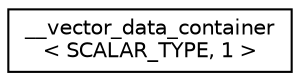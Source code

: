 digraph "Graphical Class Hierarchy"
{
  edge [fontname="Helvetica",fontsize="10",labelfontname="Helvetica",labelfontsize="10"];
  node [fontname="Helvetica",fontsize="10",shape=record];
  rankdir="LR";
  Node1 [label="__vector_data_container\l\< SCALAR_TYPE, 1 \>",height=0.2,width=0.4,color="black", fillcolor="white", style="filled",URL="$class____vector__data__container_3_01SCALAR__TYPE_00_011_01_4.html"];
}
